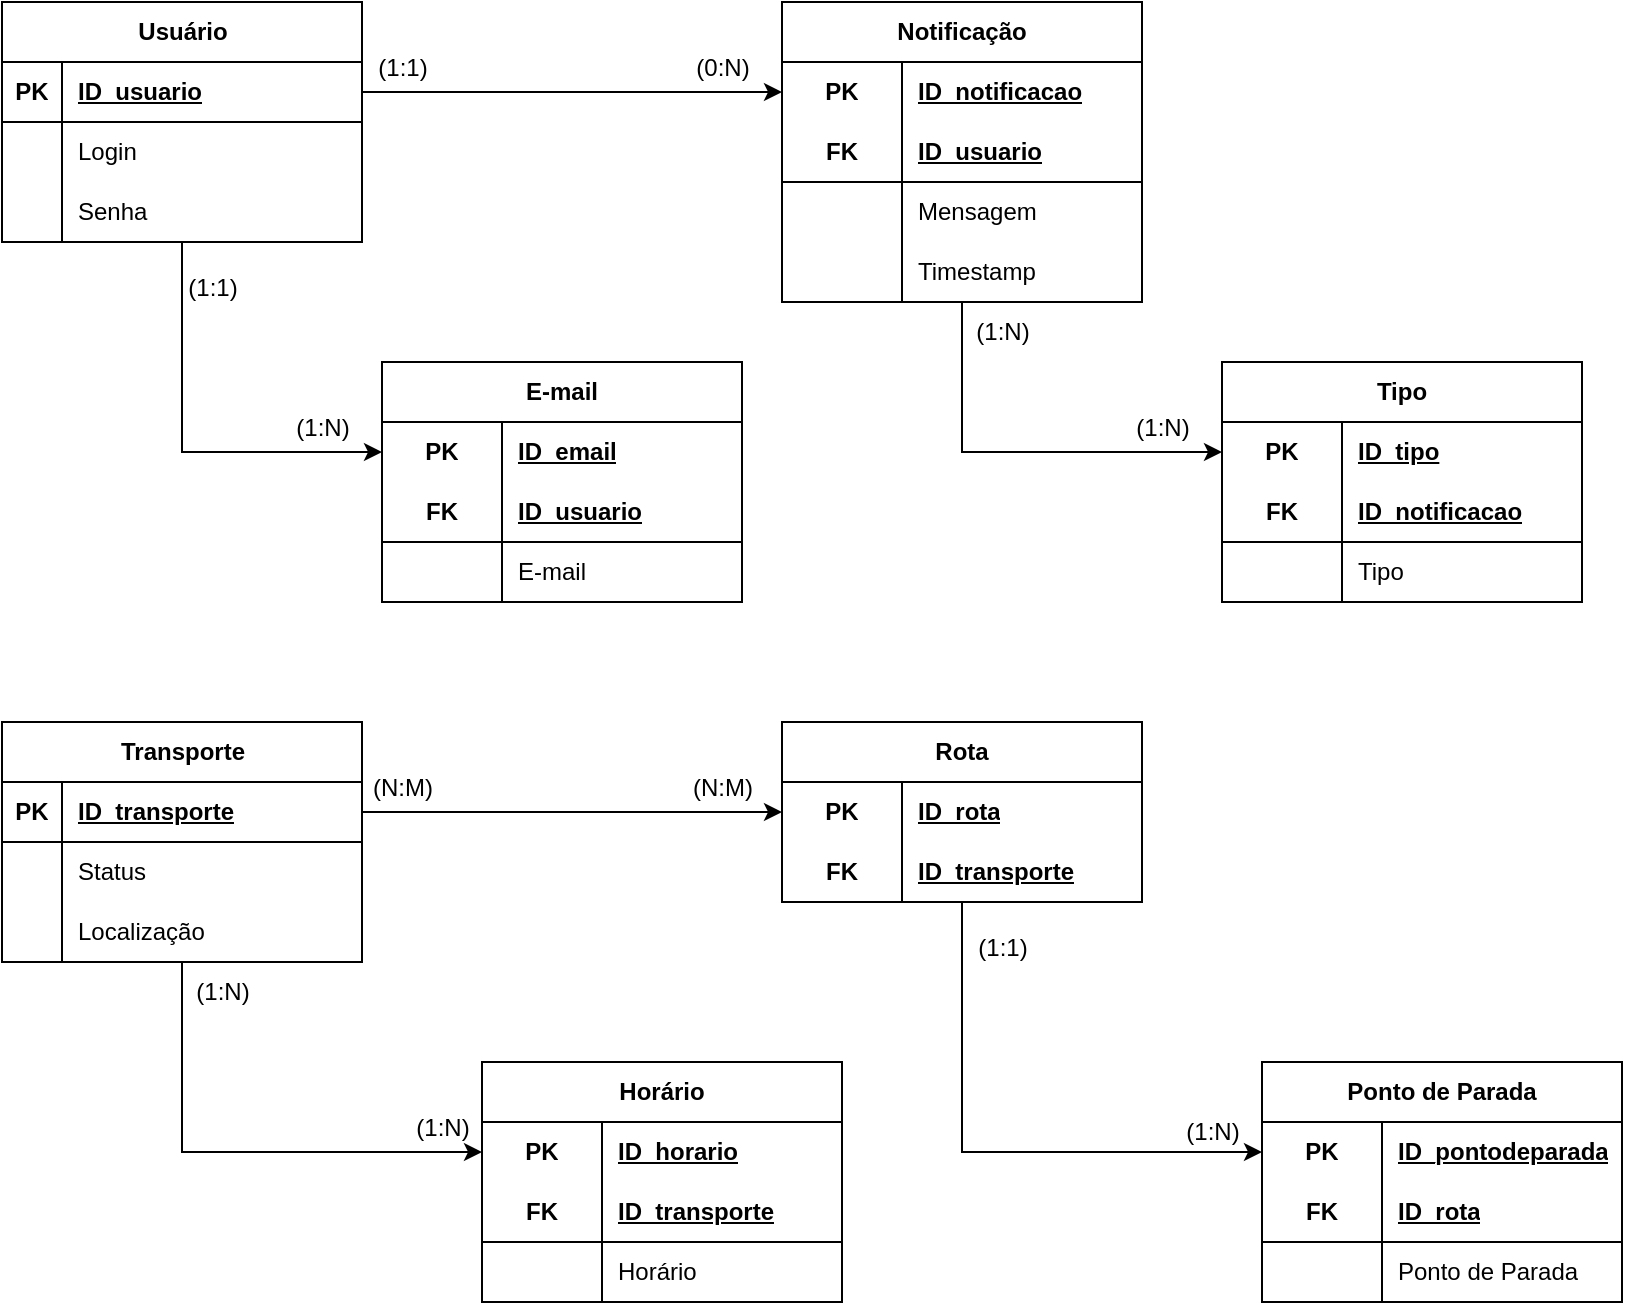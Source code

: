 <mxfile version="24.2.2" type="device">
  <diagram name="Página-1" id="d8B7lB7Ly3JLm6xlvm-X">
    <mxGraphModel dx="989" dy="514" grid="1" gridSize="10" guides="1" tooltips="1" connect="1" arrows="1" fold="1" page="1" pageScale="1" pageWidth="827" pageHeight="1169" math="0" shadow="0">
      <root>
        <mxCell id="0" />
        <mxCell id="1" parent="0" />
        <mxCell id="ne6ylgGrM4Pkqxhgkpt9-319" style="edgeStyle=orthogonalEdgeStyle;rounded=0;orthogonalLoop=1;jettySize=auto;html=1;entryX=0;entryY=0.5;entryDx=0;entryDy=0;" edge="1" parent="1" source="ne6ylgGrM4Pkqxhgkpt9-14" target="ne6ylgGrM4Pkqxhgkpt9-66">
          <mxGeometry relative="1" as="geometry" />
        </mxCell>
        <mxCell id="ne6ylgGrM4Pkqxhgkpt9-14" value="Usuário" style="shape=table;startSize=30;container=1;collapsible=1;childLayout=tableLayout;fixedRows=1;rowLines=0;fontStyle=1;align=center;resizeLast=1;html=1;" vertex="1" parent="1">
          <mxGeometry x="10" y="20" width="180" height="120" as="geometry" />
        </mxCell>
        <mxCell id="ne6ylgGrM4Pkqxhgkpt9-15" value="" style="shape=tableRow;horizontal=0;startSize=0;swimlaneHead=0;swimlaneBody=0;fillColor=none;collapsible=0;dropTarget=0;points=[[0,0.5],[1,0.5]];portConstraint=eastwest;top=0;left=0;right=0;bottom=1;" vertex="1" parent="ne6ylgGrM4Pkqxhgkpt9-14">
          <mxGeometry y="30" width="180" height="30" as="geometry" />
        </mxCell>
        <mxCell id="ne6ylgGrM4Pkqxhgkpt9-16" value="PK" style="shape=partialRectangle;connectable=0;fillColor=none;top=0;left=0;bottom=0;right=0;fontStyle=1;overflow=hidden;whiteSpace=wrap;html=1;" vertex="1" parent="ne6ylgGrM4Pkqxhgkpt9-15">
          <mxGeometry width="30" height="30" as="geometry">
            <mxRectangle width="30" height="30" as="alternateBounds" />
          </mxGeometry>
        </mxCell>
        <mxCell id="ne6ylgGrM4Pkqxhgkpt9-17" value="ID_usuario" style="shape=partialRectangle;connectable=0;fillColor=none;top=0;left=0;bottom=0;right=0;align=left;spacingLeft=6;fontStyle=5;overflow=hidden;whiteSpace=wrap;html=1;" vertex="1" parent="ne6ylgGrM4Pkqxhgkpt9-15">
          <mxGeometry x="30" width="150" height="30" as="geometry">
            <mxRectangle width="150" height="30" as="alternateBounds" />
          </mxGeometry>
        </mxCell>
        <mxCell id="ne6ylgGrM4Pkqxhgkpt9-18" value="" style="shape=tableRow;horizontal=0;startSize=0;swimlaneHead=0;swimlaneBody=0;fillColor=none;collapsible=0;dropTarget=0;points=[[0,0.5],[1,0.5]];portConstraint=eastwest;top=0;left=0;right=0;bottom=0;" vertex="1" parent="ne6ylgGrM4Pkqxhgkpt9-14">
          <mxGeometry y="60" width="180" height="30" as="geometry" />
        </mxCell>
        <mxCell id="ne6ylgGrM4Pkqxhgkpt9-19" value="" style="shape=partialRectangle;connectable=0;fillColor=none;top=0;left=0;bottom=0;right=0;editable=1;overflow=hidden;whiteSpace=wrap;html=1;" vertex="1" parent="ne6ylgGrM4Pkqxhgkpt9-18">
          <mxGeometry width="30" height="30" as="geometry">
            <mxRectangle width="30" height="30" as="alternateBounds" />
          </mxGeometry>
        </mxCell>
        <mxCell id="ne6ylgGrM4Pkqxhgkpt9-20" value="Login" style="shape=partialRectangle;connectable=0;fillColor=none;top=0;left=0;bottom=0;right=0;align=left;spacingLeft=6;overflow=hidden;whiteSpace=wrap;html=1;" vertex="1" parent="ne6ylgGrM4Pkqxhgkpt9-18">
          <mxGeometry x="30" width="150" height="30" as="geometry">
            <mxRectangle width="150" height="30" as="alternateBounds" />
          </mxGeometry>
        </mxCell>
        <mxCell id="ne6ylgGrM4Pkqxhgkpt9-21" value="" style="shape=tableRow;horizontal=0;startSize=0;swimlaneHead=0;swimlaneBody=0;fillColor=none;collapsible=0;dropTarget=0;points=[[0,0.5],[1,0.5]];portConstraint=eastwest;top=0;left=0;right=0;bottom=0;" vertex="1" parent="ne6ylgGrM4Pkqxhgkpt9-14">
          <mxGeometry y="90" width="180" height="30" as="geometry" />
        </mxCell>
        <mxCell id="ne6ylgGrM4Pkqxhgkpt9-22" value="" style="shape=partialRectangle;connectable=0;fillColor=none;top=0;left=0;bottom=0;right=0;editable=1;overflow=hidden;whiteSpace=wrap;html=1;" vertex="1" parent="ne6ylgGrM4Pkqxhgkpt9-21">
          <mxGeometry width="30" height="30" as="geometry">
            <mxRectangle width="30" height="30" as="alternateBounds" />
          </mxGeometry>
        </mxCell>
        <mxCell id="ne6ylgGrM4Pkqxhgkpt9-23" value="Senha" style="shape=partialRectangle;connectable=0;fillColor=none;top=0;left=0;bottom=0;right=0;align=left;spacingLeft=6;overflow=hidden;whiteSpace=wrap;html=1;" vertex="1" parent="ne6ylgGrM4Pkqxhgkpt9-21">
          <mxGeometry x="30" width="150" height="30" as="geometry">
            <mxRectangle width="150" height="30" as="alternateBounds" />
          </mxGeometry>
        </mxCell>
        <mxCell id="ne6ylgGrM4Pkqxhgkpt9-65" value="E-mail" style="shape=table;startSize=30;container=1;collapsible=1;childLayout=tableLayout;fixedRows=1;rowLines=0;fontStyle=1;align=center;resizeLast=1;html=1;whiteSpace=wrap;" vertex="1" parent="1">
          <mxGeometry x="200" y="200" width="180" height="120" as="geometry" />
        </mxCell>
        <mxCell id="ne6ylgGrM4Pkqxhgkpt9-66" value="" style="shape=tableRow;horizontal=0;startSize=0;swimlaneHead=0;swimlaneBody=0;fillColor=none;collapsible=0;dropTarget=0;points=[[0,0.5],[1,0.5]];portConstraint=eastwest;top=0;left=0;right=0;bottom=0;html=1;" vertex="1" parent="ne6ylgGrM4Pkqxhgkpt9-65">
          <mxGeometry y="30" width="180" height="30" as="geometry" />
        </mxCell>
        <mxCell id="ne6ylgGrM4Pkqxhgkpt9-67" value="PK" style="shape=partialRectangle;connectable=0;fillColor=none;top=0;left=0;bottom=0;right=0;fontStyle=1;overflow=hidden;html=1;whiteSpace=wrap;" vertex="1" parent="ne6ylgGrM4Pkqxhgkpt9-66">
          <mxGeometry width="60" height="30" as="geometry">
            <mxRectangle width="60" height="30" as="alternateBounds" />
          </mxGeometry>
        </mxCell>
        <mxCell id="ne6ylgGrM4Pkqxhgkpt9-68" value="ID_email" style="shape=partialRectangle;connectable=0;fillColor=none;top=0;left=0;bottom=0;right=0;align=left;spacingLeft=6;fontStyle=5;overflow=hidden;html=1;whiteSpace=wrap;" vertex="1" parent="ne6ylgGrM4Pkqxhgkpt9-66">
          <mxGeometry x="60" width="120" height="30" as="geometry">
            <mxRectangle width="120" height="30" as="alternateBounds" />
          </mxGeometry>
        </mxCell>
        <mxCell id="ne6ylgGrM4Pkqxhgkpt9-69" value="" style="shape=tableRow;horizontal=0;startSize=0;swimlaneHead=0;swimlaneBody=0;fillColor=none;collapsible=0;dropTarget=0;points=[[0,0.5],[1,0.5]];portConstraint=eastwest;top=0;left=0;right=0;bottom=1;html=1;" vertex="1" parent="ne6ylgGrM4Pkqxhgkpt9-65">
          <mxGeometry y="60" width="180" height="30" as="geometry" />
        </mxCell>
        <mxCell id="ne6ylgGrM4Pkqxhgkpt9-70" value="FK" style="shape=partialRectangle;connectable=0;fillColor=none;top=0;left=0;bottom=0;right=0;fontStyle=1;overflow=hidden;html=1;whiteSpace=wrap;" vertex="1" parent="ne6ylgGrM4Pkqxhgkpt9-69">
          <mxGeometry width="60" height="30" as="geometry">
            <mxRectangle width="60" height="30" as="alternateBounds" />
          </mxGeometry>
        </mxCell>
        <mxCell id="ne6ylgGrM4Pkqxhgkpt9-71" value="ID_usuario" style="shape=partialRectangle;connectable=0;fillColor=none;top=0;left=0;bottom=0;right=0;align=left;spacingLeft=6;fontStyle=5;overflow=hidden;html=1;whiteSpace=wrap;" vertex="1" parent="ne6ylgGrM4Pkqxhgkpt9-69">
          <mxGeometry x="60" width="120" height="30" as="geometry">
            <mxRectangle width="120" height="30" as="alternateBounds" />
          </mxGeometry>
        </mxCell>
        <mxCell id="ne6ylgGrM4Pkqxhgkpt9-72" value="" style="shape=tableRow;horizontal=0;startSize=0;swimlaneHead=0;swimlaneBody=0;fillColor=none;collapsible=0;dropTarget=0;points=[[0,0.5],[1,0.5]];portConstraint=eastwest;top=0;left=0;right=0;bottom=0;html=1;" vertex="1" parent="ne6ylgGrM4Pkqxhgkpt9-65">
          <mxGeometry y="90" width="180" height="30" as="geometry" />
        </mxCell>
        <mxCell id="ne6ylgGrM4Pkqxhgkpt9-73" value="" style="shape=partialRectangle;connectable=0;fillColor=none;top=0;left=0;bottom=0;right=0;editable=1;overflow=hidden;html=1;whiteSpace=wrap;" vertex="1" parent="ne6ylgGrM4Pkqxhgkpt9-72">
          <mxGeometry width="60" height="30" as="geometry">
            <mxRectangle width="60" height="30" as="alternateBounds" />
          </mxGeometry>
        </mxCell>
        <mxCell id="ne6ylgGrM4Pkqxhgkpt9-74" value="E-mail" style="shape=partialRectangle;connectable=0;fillColor=none;top=0;left=0;bottom=0;right=0;align=left;spacingLeft=6;overflow=hidden;html=1;whiteSpace=wrap;" vertex="1" parent="ne6ylgGrM4Pkqxhgkpt9-72">
          <mxGeometry x="60" width="120" height="30" as="geometry">
            <mxRectangle width="120" height="30" as="alternateBounds" />
          </mxGeometry>
        </mxCell>
        <mxCell id="ne6ylgGrM4Pkqxhgkpt9-320" style="edgeStyle=orthogonalEdgeStyle;rounded=0;orthogonalLoop=1;jettySize=auto;html=1;entryX=0;entryY=0.5;entryDx=0;entryDy=0;" edge="1" parent="1" source="ne6ylgGrM4Pkqxhgkpt9-91" target="ne6ylgGrM4Pkqxhgkpt9-247">
          <mxGeometry relative="1" as="geometry" />
        </mxCell>
        <mxCell id="ne6ylgGrM4Pkqxhgkpt9-91" value="Notificação" style="shape=table;startSize=30;container=1;collapsible=1;childLayout=tableLayout;fixedRows=1;rowLines=0;fontStyle=1;align=center;resizeLast=1;html=1;whiteSpace=wrap;" vertex="1" parent="1">
          <mxGeometry x="400" y="20" width="180" height="150" as="geometry" />
        </mxCell>
        <mxCell id="ne6ylgGrM4Pkqxhgkpt9-92" value="" style="shape=tableRow;horizontal=0;startSize=0;swimlaneHead=0;swimlaneBody=0;fillColor=none;collapsible=0;dropTarget=0;points=[[0,0.5],[1,0.5]];portConstraint=eastwest;top=0;left=0;right=0;bottom=0;html=1;" vertex="1" parent="ne6ylgGrM4Pkqxhgkpt9-91">
          <mxGeometry y="30" width="180" height="30" as="geometry" />
        </mxCell>
        <mxCell id="ne6ylgGrM4Pkqxhgkpt9-93" value="PK" style="shape=partialRectangle;connectable=0;fillColor=none;top=0;left=0;bottom=0;right=0;fontStyle=1;overflow=hidden;html=1;whiteSpace=wrap;" vertex="1" parent="ne6ylgGrM4Pkqxhgkpt9-92">
          <mxGeometry width="60" height="30" as="geometry">
            <mxRectangle width="60" height="30" as="alternateBounds" />
          </mxGeometry>
        </mxCell>
        <mxCell id="ne6ylgGrM4Pkqxhgkpt9-94" value="ID_notificacao" style="shape=partialRectangle;connectable=0;fillColor=none;top=0;left=0;bottom=0;right=0;align=left;spacingLeft=6;fontStyle=5;overflow=hidden;html=1;whiteSpace=wrap;" vertex="1" parent="ne6ylgGrM4Pkqxhgkpt9-92">
          <mxGeometry x="60" width="120" height="30" as="geometry">
            <mxRectangle width="120" height="30" as="alternateBounds" />
          </mxGeometry>
        </mxCell>
        <mxCell id="ne6ylgGrM4Pkqxhgkpt9-95" value="" style="shape=tableRow;horizontal=0;startSize=0;swimlaneHead=0;swimlaneBody=0;fillColor=none;collapsible=0;dropTarget=0;points=[[0,0.5],[1,0.5]];portConstraint=eastwest;top=0;left=0;right=0;bottom=1;html=1;" vertex="1" parent="ne6ylgGrM4Pkqxhgkpt9-91">
          <mxGeometry y="60" width="180" height="30" as="geometry" />
        </mxCell>
        <mxCell id="ne6ylgGrM4Pkqxhgkpt9-96" value="FK" style="shape=partialRectangle;connectable=0;fillColor=none;top=0;left=0;bottom=0;right=0;fontStyle=1;overflow=hidden;html=1;whiteSpace=wrap;" vertex="1" parent="ne6ylgGrM4Pkqxhgkpt9-95">
          <mxGeometry width="60" height="30" as="geometry">
            <mxRectangle width="60" height="30" as="alternateBounds" />
          </mxGeometry>
        </mxCell>
        <mxCell id="ne6ylgGrM4Pkqxhgkpt9-97" value="ID_usuario" style="shape=partialRectangle;connectable=0;fillColor=none;top=0;left=0;bottom=0;right=0;align=left;spacingLeft=6;fontStyle=5;overflow=hidden;html=1;whiteSpace=wrap;" vertex="1" parent="ne6ylgGrM4Pkqxhgkpt9-95">
          <mxGeometry x="60" width="120" height="30" as="geometry">
            <mxRectangle width="120" height="30" as="alternateBounds" />
          </mxGeometry>
        </mxCell>
        <mxCell id="ne6ylgGrM4Pkqxhgkpt9-101" value="" style="shape=tableRow;horizontal=0;startSize=0;swimlaneHead=0;swimlaneBody=0;fillColor=none;collapsible=0;dropTarget=0;points=[[0,0.5],[1,0.5]];portConstraint=eastwest;top=0;left=0;right=0;bottom=0;html=1;" vertex="1" parent="ne6ylgGrM4Pkqxhgkpt9-91">
          <mxGeometry y="90" width="180" height="30" as="geometry" />
        </mxCell>
        <mxCell id="ne6ylgGrM4Pkqxhgkpt9-102" value="" style="shape=partialRectangle;connectable=0;fillColor=none;top=0;left=0;bottom=0;right=0;editable=1;overflow=hidden;html=1;whiteSpace=wrap;" vertex="1" parent="ne6ylgGrM4Pkqxhgkpt9-101">
          <mxGeometry width="60" height="30" as="geometry">
            <mxRectangle width="60" height="30" as="alternateBounds" />
          </mxGeometry>
        </mxCell>
        <mxCell id="ne6ylgGrM4Pkqxhgkpt9-103" value="Mensagem" style="shape=partialRectangle;connectable=0;fillColor=none;top=0;left=0;bottom=0;right=0;align=left;spacingLeft=6;overflow=hidden;html=1;whiteSpace=wrap;" vertex="1" parent="ne6ylgGrM4Pkqxhgkpt9-101">
          <mxGeometry x="60" width="120" height="30" as="geometry">
            <mxRectangle width="120" height="30" as="alternateBounds" />
          </mxGeometry>
        </mxCell>
        <mxCell id="ne6ylgGrM4Pkqxhgkpt9-104" value="" style="shape=tableRow;horizontal=0;startSize=0;swimlaneHead=0;swimlaneBody=0;fillColor=none;collapsible=0;dropTarget=0;points=[[0,0.5],[1,0.5]];portConstraint=eastwest;top=0;left=0;right=0;bottom=0;html=1;" vertex="1" parent="ne6ylgGrM4Pkqxhgkpt9-91">
          <mxGeometry y="120" width="180" height="30" as="geometry" />
        </mxCell>
        <mxCell id="ne6ylgGrM4Pkqxhgkpt9-105" value="" style="shape=partialRectangle;connectable=0;fillColor=none;top=0;left=0;bottom=0;right=0;editable=1;overflow=hidden;html=1;whiteSpace=wrap;" vertex="1" parent="ne6ylgGrM4Pkqxhgkpt9-104">
          <mxGeometry width="60" height="30" as="geometry">
            <mxRectangle width="60" height="30" as="alternateBounds" />
          </mxGeometry>
        </mxCell>
        <mxCell id="ne6ylgGrM4Pkqxhgkpt9-106" value="Timestamp" style="shape=partialRectangle;connectable=0;fillColor=none;top=0;left=0;bottom=0;right=0;align=left;spacingLeft=6;overflow=hidden;html=1;whiteSpace=wrap;" vertex="1" parent="ne6ylgGrM4Pkqxhgkpt9-104">
          <mxGeometry x="60" width="120" height="30" as="geometry">
            <mxRectangle width="120" height="30" as="alternateBounds" />
          </mxGeometry>
        </mxCell>
        <mxCell id="ne6ylgGrM4Pkqxhgkpt9-322" style="edgeStyle=orthogonalEdgeStyle;rounded=0;orthogonalLoop=1;jettySize=auto;html=1;entryX=0;entryY=0.5;entryDx=0;entryDy=0;" edge="1" parent="1" source="ne6ylgGrM4Pkqxhgkpt9-120" target="ne6ylgGrM4Pkqxhgkpt9-276">
          <mxGeometry relative="1" as="geometry" />
        </mxCell>
        <mxCell id="ne6ylgGrM4Pkqxhgkpt9-120" value="Transporte" style="shape=table;startSize=30;container=1;collapsible=1;childLayout=tableLayout;fixedRows=1;rowLines=0;fontStyle=1;align=center;resizeLast=1;html=1;" vertex="1" parent="1">
          <mxGeometry x="10" y="380" width="180" height="120" as="geometry" />
        </mxCell>
        <mxCell id="ne6ylgGrM4Pkqxhgkpt9-121" value="" style="shape=tableRow;horizontal=0;startSize=0;swimlaneHead=0;swimlaneBody=0;fillColor=none;collapsible=0;dropTarget=0;points=[[0,0.5],[1,0.5]];portConstraint=eastwest;top=0;left=0;right=0;bottom=1;" vertex="1" parent="ne6ylgGrM4Pkqxhgkpt9-120">
          <mxGeometry y="30" width="180" height="30" as="geometry" />
        </mxCell>
        <mxCell id="ne6ylgGrM4Pkqxhgkpt9-122" value="PK" style="shape=partialRectangle;connectable=0;fillColor=none;top=0;left=0;bottom=0;right=0;fontStyle=1;overflow=hidden;whiteSpace=wrap;html=1;" vertex="1" parent="ne6ylgGrM4Pkqxhgkpt9-121">
          <mxGeometry width="30" height="30" as="geometry">
            <mxRectangle width="30" height="30" as="alternateBounds" />
          </mxGeometry>
        </mxCell>
        <mxCell id="ne6ylgGrM4Pkqxhgkpt9-123" value="ID_transporte" style="shape=partialRectangle;connectable=0;fillColor=none;top=0;left=0;bottom=0;right=0;align=left;spacingLeft=6;fontStyle=5;overflow=hidden;whiteSpace=wrap;html=1;" vertex="1" parent="ne6ylgGrM4Pkqxhgkpt9-121">
          <mxGeometry x="30" width="150" height="30" as="geometry">
            <mxRectangle width="150" height="30" as="alternateBounds" />
          </mxGeometry>
        </mxCell>
        <mxCell id="ne6ylgGrM4Pkqxhgkpt9-124" value="" style="shape=tableRow;horizontal=0;startSize=0;swimlaneHead=0;swimlaneBody=0;fillColor=none;collapsible=0;dropTarget=0;points=[[0,0.5],[1,0.5]];portConstraint=eastwest;top=0;left=0;right=0;bottom=0;" vertex="1" parent="ne6ylgGrM4Pkqxhgkpt9-120">
          <mxGeometry y="60" width="180" height="30" as="geometry" />
        </mxCell>
        <mxCell id="ne6ylgGrM4Pkqxhgkpt9-125" value="" style="shape=partialRectangle;connectable=0;fillColor=none;top=0;left=0;bottom=0;right=0;editable=1;overflow=hidden;whiteSpace=wrap;html=1;" vertex="1" parent="ne6ylgGrM4Pkqxhgkpt9-124">
          <mxGeometry width="30" height="30" as="geometry">
            <mxRectangle width="30" height="30" as="alternateBounds" />
          </mxGeometry>
        </mxCell>
        <mxCell id="ne6ylgGrM4Pkqxhgkpt9-126" value="Status" style="shape=partialRectangle;connectable=0;fillColor=none;top=0;left=0;bottom=0;right=0;align=left;spacingLeft=6;overflow=hidden;whiteSpace=wrap;html=1;" vertex="1" parent="ne6ylgGrM4Pkqxhgkpt9-124">
          <mxGeometry x="30" width="150" height="30" as="geometry">
            <mxRectangle width="150" height="30" as="alternateBounds" />
          </mxGeometry>
        </mxCell>
        <mxCell id="ne6ylgGrM4Pkqxhgkpt9-130" value="" style="shape=tableRow;horizontal=0;startSize=0;swimlaneHead=0;swimlaneBody=0;fillColor=none;collapsible=0;dropTarget=0;points=[[0,0.5],[1,0.5]];portConstraint=eastwest;top=0;left=0;right=0;bottom=0;" vertex="1" parent="ne6ylgGrM4Pkqxhgkpt9-120">
          <mxGeometry y="90" width="180" height="30" as="geometry" />
        </mxCell>
        <mxCell id="ne6ylgGrM4Pkqxhgkpt9-131" value="" style="shape=partialRectangle;connectable=0;fillColor=none;top=0;left=0;bottom=0;right=0;editable=1;overflow=hidden;whiteSpace=wrap;html=1;" vertex="1" parent="ne6ylgGrM4Pkqxhgkpt9-130">
          <mxGeometry width="30" height="30" as="geometry">
            <mxRectangle width="30" height="30" as="alternateBounds" />
          </mxGeometry>
        </mxCell>
        <mxCell id="ne6ylgGrM4Pkqxhgkpt9-132" value="Localização" style="shape=partialRectangle;connectable=0;fillColor=none;top=0;left=0;bottom=0;right=0;align=left;spacingLeft=6;overflow=hidden;whiteSpace=wrap;html=1;" vertex="1" parent="ne6ylgGrM4Pkqxhgkpt9-130">
          <mxGeometry x="30" width="150" height="30" as="geometry">
            <mxRectangle width="150" height="30" as="alternateBounds" />
          </mxGeometry>
        </mxCell>
        <mxCell id="ne6ylgGrM4Pkqxhgkpt9-246" value="Tipo" style="shape=table;startSize=30;container=1;collapsible=1;childLayout=tableLayout;fixedRows=1;rowLines=0;fontStyle=1;align=center;resizeLast=1;html=1;whiteSpace=wrap;" vertex="1" parent="1">
          <mxGeometry x="620" y="200" width="180" height="120" as="geometry" />
        </mxCell>
        <mxCell id="ne6ylgGrM4Pkqxhgkpt9-247" value="" style="shape=tableRow;horizontal=0;startSize=0;swimlaneHead=0;swimlaneBody=0;fillColor=none;collapsible=0;dropTarget=0;points=[[0,0.5],[1,0.5]];portConstraint=eastwest;top=0;left=0;right=0;bottom=0;html=1;" vertex="1" parent="ne6ylgGrM4Pkqxhgkpt9-246">
          <mxGeometry y="30" width="180" height="30" as="geometry" />
        </mxCell>
        <mxCell id="ne6ylgGrM4Pkqxhgkpt9-248" value="PK" style="shape=partialRectangle;connectable=0;fillColor=none;top=0;left=0;bottom=0;right=0;fontStyle=1;overflow=hidden;html=1;whiteSpace=wrap;" vertex="1" parent="ne6ylgGrM4Pkqxhgkpt9-247">
          <mxGeometry width="60" height="30" as="geometry">
            <mxRectangle width="60" height="30" as="alternateBounds" />
          </mxGeometry>
        </mxCell>
        <mxCell id="ne6ylgGrM4Pkqxhgkpt9-249" value="ID_tipo" style="shape=partialRectangle;connectable=0;fillColor=none;top=0;left=0;bottom=0;right=0;align=left;spacingLeft=6;fontStyle=5;overflow=hidden;html=1;whiteSpace=wrap;" vertex="1" parent="ne6ylgGrM4Pkqxhgkpt9-247">
          <mxGeometry x="60" width="120" height="30" as="geometry">
            <mxRectangle width="120" height="30" as="alternateBounds" />
          </mxGeometry>
        </mxCell>
        <mxCell id="ne6ylgGrM4Pkqxhgkpt9-250" value="" style="shape=tableRow;horizontal=0;startSize=0;swimlaneHead=0;swimlaneBody=0;fillColor=none;collapsible=0;dropTarget=0;points=[[0,0.5],[1,0.5]];portConstraint=eastwest;top=0;left=0;right=0;bottom=1;html=1;" vertex="1" parent="ne6ylgGrM4Pkqxhgkpt9-246">
          <mxGeometry y="60" width="180" height="30" as="geometry" />
        </mxCell>
        <mxCell id="ne6ylgGrM4Pkqxhgkpt9-251" value="FK" style="shape=partialRectangle;connectable=0;fillColor=none;top=0;left=0;bottom=0;right=0;fontStyle=1;overflow=hidden;html=1;whiteSpace=wrap;" vertex="1" parent="ne6ylgGrM4Pkqxhgkpt9-250">
          <mxGeometry width="60" height="30" as="geometry">
            <mxRectangle width="60" height="30" as="alternateBounds" />
          </mxGeometry>
        </mxCell>
        <mxCell id="ne6ylgGrM4Pkqxhgkpt9-252" value="ID_notificacao" style="shape=partialRectangle;connectable=0;fillColor=none;top=0;left=0;bottom=0;right=0;align=left;spacingLeft=6;fontStyle=5;overflow=hidden;html=1;whiteSpace=wrap;" vertex="1" parent="ne6ylgGrM4Pkqxhgkpt9-250">
          <mxGeometry x="60" width="120" height="30" as="geometry">
            <mxRectangle width="120" height="30" as="alternateBounds" />
          </mxGeometry>
        </mxCell>
        <mxCell id="ne6ylgGrM4Pkqxhgkpt9-253" value="" style="shape=tableRow;horizontal=0;startSize=0;swimlaneHead=0;swimlaneBody=0;fillColor=none;collapsible=0;dropTarget=0;points=[[0,0.5],[1,0.5]];portConstraint=eastwest;top=0;left=0;right=0;bottom=0;html=1;" vertex="1" parent="ne6ylgGrM4Pkqxhgkpt9-246">
          <mxGeometry y="90" width="180" height="30" as="geometry" />
        </mxCell>
        <mxCell id="ne6ylgGrM4Pkqxhgkpt9-254" value="" style="shape=partialRectangle;connectable=0;fillColor=none;top=0;left=0;bottom=0;right=0;editable=1;overflow=hidden;html=1;whiteSpace=wrap;" vertex="1" parent="ne6ylgGrM4Pkqxhgkpt9-253">
          <mxGeometry width="60" height="30" as="geometry">
            <mxRectangle width="60" height="30" as="alternateBounds" />
          </mxGeometry>
        </mxCell>
        <mxCell id="ne6ylgGrM4Pkqxhgkpt9-255" value="Tipo" style="shape=partialRectangle;connectable=0;fillColor=none;top=0;left=0;bottom=0;right=0;align=left;spacingLeft=6;overflow=hidden;html=1;whiteSpace=wrap;" vertex="1" parent="ne6ylgGrM4Pkqxhgkpt9-253">
          <mxGeometry x="60" width="120" height="30" as="geometry">
            <mxRectangle width="120" height="30" as="alternateBounds" />
          </mxGeometry>
        </mxCell>
        <mxCell id="ne6ylgGrM4Pkqxhgkpt9-275" value="Horário" style="shape=table;startSize=30;container=1;collapsible=1;childLayout=tableLayout;fixedRows=1;rowLines=0;fontStyle=1;align=center;resizeLast=1;html=1;whiteSpace=wrap;" vertex="1" parent="1">
          <mxGeometry x="250" y="550" width="180" height="120" as="geometry" />
        </mxCell>
        <mxCell id="ne6ylgGrM4Pkqxhgkpt9-276" value="" style="shape=tableRow;horizontal=0;startSize=0;swimlaneHead=0;swimlaneBody=0;fillColor=none;collapsible=0;dropTarget=0;points=[[0,0.5],[1,0.5]];portConstraint=eastwest;top=0;left=0;right=0;bottom=0;html=1;" vertex="1" parent="ne6ylgGrM4Pkqxhgkpt9-275">
          <mxGeometry y="30" width="180" height="30" as="geometry" />
        </mxCell>
        <mxCell id="ne6ylgGrM4Pkqxhgkpt9-277" value="PK" style="shape=partialRectangle;connectable=0;fillColor=none;top=0;left=0;bottom=0;right=0;fontStyle=1;overflow=hidden;html=1;whiteSpace=wrap;" vertex="1" parent="ne6ylgGrM4Pkqxhgkpt9-276">
          <mxGeometry width="60" height="30" as="geometry">
            <mxRectangle width="60" height="30" as="alternateBounds" />
          </mxGeometry>
        </mxCell>
        <mxCell id="ne6ylgGrM4Pkqxhgkpt9-278" value="ID_horario" style="shape=partialRectangle;connectable=0;fillColor=none;top=0;left=0;bottom=0;right=0;align=left;spacingLeft=6;fontStyle=5;overflow=hidden;html=1;whiteSpace=wrap;" vertex="1" parent="ne6ylgGrM4Pkqxhgkpt9-276">
          <mxGeometry x="60" width="120" height="30" as="geometry">
            <mxRectangle width="120" height="30" as="alternateBounds" />
          </mxGeometry>
        </mxCell>
        <mxCell id="ne6ylgGrM4Pkqxhgkpt9-279" value="" style="shape=tableRow;horizontal=0;startSize=0;swimlaneHead=0;swimlaneBody=0;fillColor=none;collapsible=0;dropTarget=0;points=[[0,0.5],[1,0.5]];portConstraint=eastwest;top=0;left=0;right=0;bottom=1;html=1;" vertex="1" parent="ne6ylgGrM4Pkqxhgkpt9-275">
          <mxGeometry y="60" width="180" height="30" as="geometry" />
        </mxCell>
        <mxCell id="ne6ylgGrM4Pkqxhgkpt9-280" value="FK" style="shape=partialRectangle;connectable=0;fillColor=none;top=0;left=0;bottom=0;right=0;fontStyle=1;overflow=hidden;html=1;whiteSpace=wrap;" vertex="1" parent="ne6ylgGrM4Pkqxhgkpt9-279">
          <mxGeometry width="60" height="30" as="geometry">
            <mxRectangle width="60" height="30" as="alternateBounds" />
          </mxGeometry>
        </mxCell>
        <mxCell id="ne6ylgGrM4Pkqxhgkpt9-281" value="ID_transporte" style="shape=partialRectangle;connectable=0;fillColor=none;top=0;left=0;bottom=0;right=0;align=left;spacingLeft=6;fontStyle=5;overflow=hidden;html=1;whiteSpace=wrap;" vertex="1" parent="ne6ylgGrM4Pkqxhgkpt9-279">
          <mxGeometry x="60" width="120" height="30" as="geometry">
            <mxRectangle width="120" height="30" as="alternateBounds" />
          </mxGeometry>
        </mxCell>
        <mxCell id="ne6ylgGrM4Pkqxhgkpt9-282" value="" style="shape=tableRow;horizontal=0;startSize=0;swimlaneHead=0;swimlaneBody=0;fillColor=none;collapsible=0;dropTarget=0;points=[[0,0.5],[1,0.5]];portConstraint=eastwest;top=0;left=0;right=0;bottom=0;html=1;" vertex="1" parent="ne6ylgGrM4Pkqxhgkpt9-275">
          <mxGeometry y="90" width="180" height="30" as="geometry" />
        </mxCell>
        <mxCell id="ne6ylgGrM4Pkqxhgkpt9-283" value="" style="shape=partialRectangle;connectable=0;fillColor=none;top=0;left=0;bottom=0;right=0;editable=1;overflow=hidden;html=1;whiteSpace=wrap;" vertex="1" parent="ne6ylgGrM4Pkqxhgkpt9-282">
          <mxGeometry width="60" height="30" as="geometry">
            <mxRectangle width="60" height="30" as="alternateBounds" />
          </mxGeometry>
        </mxCell>
        <mxCell id="ne6ylgGrM4Pkqxhgkpt9-284" value="Horário" style="shape=partialRectangle;connectable=0;fillColor=none;top=0;left=0;bottom=0;right=0;align=left;spacingLeft=6;overflow=hidden;html=1;whiteSpace=wrap;" vertex="1" parent="ne6ylgGrM4Pkqxhgkpt9-282">
          <mxGeometry x="60" width="120" height="30" as="geometry">
            <mxRectangle width="120" height="30" as="alternateBounds" />
          </mxGeometry>
        </mxCell>
        <mxCell id="ne6ylgGrM4Pkqxhgkpt9-288" value="Ponto de Parada" style="shape=table;startSize=30;container=1;collapsible=1;childLayout=tableLayout;fixedRows=1;rowLines=0;fontStyle=1;align=center;resizeLast=1;html=1;whiteSpace=wrap;" vertex="1" parent="1">
          <mxGeometry x="640" y="550" width="180" height="120" as="geometry" />
        </mxCell>
        <mxCell id="ne6ylgGrM4Pkqxhgkpt9-289" value="" style="shape=tableRow;horizontal=0;startSize=0;swimlaneHead=0;swimlaneBody=0;fillColor=none;collapsible=0;dropTarget=0;points=[[0,0.5],[1,0.5]];portConstraint=eastwest;top=0;left=0;right=0;bottom=0;html=1;" vertex="1" parent="ne6ylgGrM4Pkqxhgkpt9-288">
          <mxGeometry y="30" width="180" height="30" as="geometry" />
        </mxCell>
        <mxCell id="ne6ylgGrM4Pkqxhgkpt9-290" value="PK" style="shape=partialRectangle;connectable=0;fillColor=none;top=0;left=0;bottom=0;right=0;fontStyle=1;overflow=hidden;html=1;whiteSpace=wrap;" vertex="1" parent="ne6ylgGrM4Pkqxhgkpt9-289">
          <mxGeometry width="60" height="30" as="geometry">
            <mxRectangle width="60" height="30" as="alternateBounds" />
          </mxGeometry>
        </mxCell>
        <mxCell id="ne6ylgGrM4Pkqxhgkpt9-291" value="ID_pontodeparada" style="shape=partialRectangle;connectable=0;fillColor=none;top=0;left=0;bottom=0;right=0;align=left;spacingLeft=6;fontStyle=5;overflow=hidden;html=1;whiteSpace=wrap;" vertex="1" parent="ne6ylgGrM4Pkqxhgkpt9-289">
          <mxGeometry x="60" width="120" height="30" as="geometry">
            <mxRectangle width="120" height="30" as="alternateBounds" />
          </mxGeometry>
        </mxCell>
        <mxCell id="ne6ylgGrM4Pkqxhgkpt9-292" value="" style="shape=tableRow;horizontal=0;startSize=0;swimlaneHead=0;swimlaneBody=0;fillColor=none;collapsible=0;dropTarget=0;points=[[0,0.5],[1,0.5]];portConstraint=eastwest;top=0;left=0;right=0;bottom=1;html=1;" vertex="1" parent="ne6ylgGrM4Pkqxhgkpt9-288">
          <mxGeometry y="60" width="180" height="30" as="geometry" />
        </mxCell>
        <mxCell id="ne6ylgGrM4Pkqxhgkpt9-293" value="FK" style="shape=partialRectangle;connectable=0;fillColor=none;top=0;left=0;bottom=0;right=0;fontStyle=1;overflow=hidden;html=1;whiteSpace=wrap;" vertex="1" parent="ne6ylgGrM4Pkqxhgkpt9-292">
          <mxGeometry width="60" height="30" as="geometry">
            <mxRectangle width="60" height="30" as="alternateBounds" />
          </mxGeometry>
        </mxCell>
        <mxCell id="ne6ylgGrM4Pkqxhgkpt9-294" value="ID_rota" style="shape=partialRectangle;connectable=0;fillColor=none;top=0;left=0;bottom=0;right=0;align=left;spacingLeft=6;fontStyle=5;overflow=hidden;html=1;whiteSpace=wrap;" vertex="1" parent="ne6ylgGrM4Pkqxhgkpt9-292">
          <mxGeometry x="60" width="120" height="30" as="geometry">
            <mxRectangle width="120" height="30" as="alternateBounds" />
          </mxGeometry>
        </mxCell>
        <mxCell id="ne6ylgGrM4Pkqxhgkpt9-295" value="" style="shape=tableRow;horizontal=0;startSize=0;swimlaneHead=0;swimlaneBody=0;fillColor=none;collapsible=0;dropTarget=0;points=[[0,0.5],[1,0.5]];portConstraint=eastwest;top=0;left=0;right=0;bottom=0;html=1;" vertex="1" parent="ne6ylgGrM4Pkqxhgkpt9-288">
          <mxGeometry y="90" width="180" height="30" as="geometry" />
        </mxCell>
        <mxCell id="ne6ylgGrM4Pkqxhgkpt9-296" value="" style="shape=partialRectangle;connectable=0;fillColor=none;top=0;left=0;bottom=0;right=0;editable=1;overflow=hidden;html=1;whiteSpace=wrap;" vertex="1" parent="ne6ylgGrM4Pkqxhgkpt9-295">
          <mxGeometry width="60" height="30" as="geometry">
            <mxRectangle width="60" height="30" as="alternateBounds" />
          </mxGeometry>
        </mxCell>
        <mxCell id="ne6ylgGrM4Pkqxhgkpt9-297" value="Ponto de Parada" style="shape=partialRectangle;connectable=0;fillColor=none;top=0;left=0;bottom=0;right=0;align=left;spacingLeft=6;overflow=hidden;html=1;whiteSpace=wrap;" vertex="1" parent="ne6ylgGrM4Pkqxhgkpt9-295">
          <mxGeometry x="60" width="120" height="30" as="geometry">
            <mxRectangle width="120" height="30" as="alternateBounds" />
          </mxGeometry>
        </mxCell>
        <mxCell id="ne6ylgGrM4Pkqxhgkpt9-323" style="edgeStyle=orthogonalEdgeStyle;rounded=0;orthogonalLoop=1;jettySize=auto;html=1;entryX=0;entryY=0.5;entryDx=0;entryDy=0;" edge="1" parent="1" source="ne6ylgGrM4Pkqxhgkpt9-304" target="ne6ylgGrM4Pkqxhgkpt9-289">
          <mxGeometry relative="1" as="geometry" />
        </mxCell>
        <mxCell id="ne6ylgGrM4Pkqxhgkpt9-304" value="Rota" style="shape=table;startSize=30;container=1;collapsible=1;childLayout=tableLayout;fixedRows=1;rowLines=0;fontStyle=1;align=center;resizeLast=1;html=1;whiteSpace=wrap;" vertex="1" parent="1">
          <mxGeometry x="400" y="380" width="180" height="90" as="geometry" />
        </mxCell>
        <mxCell id="ne6ylgGrM4Pkqxhgkpt9-305" value="" style="shape=tableRow;horizontal=0;startSize=0;swimlaneHead=0;swimlaneBody=0;fillColor=none;collapsible=0;dropTarget=0;points=[[0,0.5],[1,0.5]];portConstraint=eastwest;top=0;left=0;right=0;bottom=0;html=1;" vertex="1" parent="ne6ylgGrM4Pkqxhgkpt9-304">
          <mxGeometry y="30" width="180" height="30" as="geometry" />
        </mxCell>
        <mxCell id="ne6ylgGrM4Pkqxhgkpt9-306" value="PK" style="shape=partialRectangle;connectable=0;fillColor=none;top=0;left=0;bottom=0;right=0;fontStyle=1;overflow=hidden;html=1;whiteSpace=wrap;" vertex="1" parent="ne6ylgGrM4Pkqxhgkpt9-305">
          <mxGeometry width="60" height="30" as="geometry">
            <mxRectangle width="60" height="30" as="alternateBounds" />
          </mxGeometry>
        </mxCell>
        <mxCell id="ne6ylgGrM4Pkqxhgkpt9-307" value="ID_rota" style="shape=partialRectangle;connectable=0;fillColor=none;top=0;left=0;bottom=0;right=0;align=left;spacingLeft=6;fontStyle=5;overflow=hidden;html=1;whiteSpace=wrap;" vertex="1" parent="ne6ylgGrM4Pkqxhgkpt9-305">
          <mxGeometry x="60" width="120" height="30" as="geometry">
            <mxRectangle width="120" height="30" as="alternateBounds" />
          </mxGeometry>
        </mxCell>
        <mxCell id="ne6ylgGrM4Pkqxhgkpt9-308" value="" style="shape=tableRow;horizontal=0;startSize=0;swimlaneHead=0;swimlaneBody=0;fillColor=none;collapsible=0;dropTarget=0;points=[[0,0.5],[1,0.5]];portConstraint=eastwest;top=0;left=0;right=0;bottom=1;html=1;" vertex="1" parent="ne6ylgGrM4Pkqxhgkpt9-304">
          <mxGeometry y="60" width="180" height="30" as="geometry" />
        </mxCell>
        <mxCell id="ne6ylgGrM4Pkqxhgkpt9-309" value="FK" style="shape=partialRectangle;connectable=0;fillColor=none;top=0;left=0;bottom=0;right=0;fontStyle=1;overflow=hidden;html=1;whiteSpace=wrap;" vertex="1" parent="ne6ylgGrM4Pkqxhgkpt9-308">
          <mxGeometry width="60" height="30" as="geometry">
            <mxRectangle width="60" height="30" as="alternateBounds" />
          </mxGeometry>
        </mxCell>
        <mxCell id="ne6ylgGrM4Pkqxhgkpt9-310" value="ID_transporte" style="shape=partialRectangle;connectable=0;fillColor=none;top=0;left=0;bottom=0;right=0;align=left;spacingLeft=6;fontStyle=5;overflow=hidden;html=1;whiteSpace=wrap;" vertex="1" parent="ne6ylgGrM4Pkqxhgkpt9-308">
          <mxGeometry x="60" width="120" height="30" as="geometry">
            <mxRectangle width="120" height="30" as="alternateBounds" />
          </mxGeometry>
        </mxCell>
        <mxCell id="ne6ylgGrM4Pkqxhgkpt9-318" style="edgeStyle=orthogonalEdgeStyle;rounded=0;orthogonalLoop=1;jettySize=auto;html=1;entryX=0;entryY=0.5;entryDx=0;entryDy=0;" edge="1" parent="1" source="ne6ylgGrM4Pkqxhgkpt9-15" target="ne6ylgGrM4Pkqxhgkpt9-92">
          <mxGeometry relative="1" as="geometry" />
        </mxCell>
        <mxCell id="ne6ylgGrM4Pkqxhgkpt9-321" style="edgeStyle=orthogonalEdgeStyle;rounded=0;orthogonalLoop=1;jettySize=auto;html=1;entryX=0;entryY=0.5;entryDx=0;entryDy=0;" edge="1" parent="1" source="ne6ylgGrM4Pkqxhgkpt9-121" target="ne6ylgGrM4Pkqxhgkpt9-305">
          <mxGeometry relative="1" as="geometry" />
        </mxCell>
        <mxCell id="ne6ylgGrM4Pkqxhgkpt9-325" value="(1:1)" style="text;html=1;align=center;verticalAlign=middle;resizable=0;points=[];autosize=1;strokeColor=none;fillColor=none;" vertex="1" parent="1">
          <mxGeometry x="185" y="38" width="50" height="30" as="geometry" />
        </mxCell>
        <mxCell id="ne6ylgGrM4Pkqxhgkpt9-326" value="(0:N)" style="text;html=1;align=center;verticalAlign=middle;resizable=0;points=[];autosize=1;strokeColor=none;fillColor=none;" vertex="1" parent="1">
          <mxGeometry x="345" y="38" width="50" height="30" as="geometry" />
        </mxCell>
        <mxCell id="ne6ylgGrM4Pkqxhgkpt9-327" value="(1:1)" style="text;html=1;align=center;verticalAlign=middle;resizable=0;points=[];autosize=1;strokeColor=none;fillColor=none;" vertex="1" parent="1">
          <mxGeometry x="90" y="148" width="50" height="30" as="geometry" />
        </mxCell>
        <mxCell id="ne6ylgGrM4Pkqxhgkpt9-328" value="(1:N)" style="text;html=1;align=center;verticalAlign=middle;resizable=0;points=[];autosize=1;strokeColor=none;fillColor=none;" vertex="1" parent="1">
          <mxGeometry x="145" y="218" width="50" height="30" as="geometry" />
        </mxCell>
        <mxCell id="ne6ylgGrM4Pkqxhgkpt9-329" value="(1:N)" style="text;html=1;align=center;verticalAlign=middle;resizable=0;points=[];autosize=1;strokeColor=none;fillColor=none;" vertex="1" parent="1">
          <mxGeometry x="485" y="170" width="50" height="30" as="geometry" />
        </mxCell>
        <mxCell id="ne6ylgGrM4Pkqxhgkpt9-330" value="(1:N)" style="text;html=1;align=center;verticalAlign=middle;resizable=0;points=[];autosize=1;strokeColor=none;fillColor=none;" vertex="1" parent="1">
          <mxGeometry x="565" y="218" width="50" height="30" as="geometry" />
        </mxCell>
        <mxCell id="ne6ylgGrM4Pkqxhgkpt9-331" value="(N:M)" style="text;html=1;align=center;verticalAlign=middle;resizable=0;points=[];autosize=1;strokeColor=none;fillColor=none;" vertex="1" parent="1">
          <mxGeometry x="185" y="398" width="50" height="30" as="geometry" />
        </mxCell>
        <mxCell id="ne6ylgGrM4Pkqxhgkpt9-332" value="(N:M)" style="text;html=1;align=center;verticalAlign=middle;resizable=0;points=[];autosize=1;strokeColor=none;fillColor=none;" vertex="1" parent="1">
          <mxGeometry x="345" y="398" width="50" height="30" as="geometry" />
        </mxCell>
        <mxCell id="ne6ylgGrM4Pkqxhgkpt9-333" value="(1:1)" style="text;html=1;align=center;verticalAlign=middle;resizable=0;points=[];autosize=1;strokeColor=none;fillColor=none;" vertex="1" parent="1">
          <mxGeometry x="485" y="478" width="50" height="30" as="geometry" />
        </mxCell>
        <mxCell id="ne6ylgGrM4Pkqxhgkpt9-334" value="(1:N)" style="text;html=1;align=center;verticalAlign=middle;resizable=0;points=[];autosize=1;strokeColor=none;fillColor=none;" vertex="1" parent="1">
          <mxGeometry x="590" y="570" width="50" height="30" as="geometry" />
        </mxCell>
        <mxCell id="ne6ylgGrM4Pkqxhgkpt9-335" value="(1:N)" style="text;html=1;align=center;verticalAlign=middle;resizable=0;points=[];autosize=1;strokeColor=none;fillColor=none;" vertex="1" parent="1">
          <mxGeometry x="95" y="500" width="50" height="30" as="geometry" />
        </mxCell>
        <mxCell id="ne6ylgGrM4Pkqxhgkpt9-336" value="(1:N)" style="text;html=1;align=center;verticalAlign=middle;resizable=0;points=[];autosize=1;strokeColor=none;fillColor=none;" vertex="1" parent="1">
          <mxGeometry x="205" y="568" width="50" height="30" as="geometry" />
        </mxCell>
      </root>
    </mxGraphModel>
  </diagram>
</mxfile>

